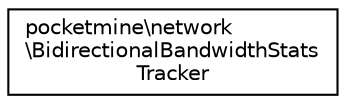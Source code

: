 digraph "Graphical Class Hierarchy"
{
 // INTERACTIVE_SVG=YES
 // LATEX_PDF_SIZE
  edge [fontname="Helvetica",fontsize="10",labelfontname="Helvetica",labelfontsize="10"];
  node [fontname="Helvetica",fontsize="10",shape=record];
  rankdir="LR";
  Node0 [label="pocketmine\\network\l\\BidirectionalBandwidthStats\lTracker",height=0.2,width=0.4,color="black", fillcolor="white", style="filled",URL="$dd/d87/classpocketmine_1_1network_1_1_bidirectional_bandwidth_stats_tracker.html",tooltip=" "];
}
